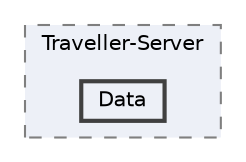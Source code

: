 digraph "E:/Users/venel/Desktop/TravellerV2/traveller/Traveller-Server/Data"
{
 // LATEX_PDF_SIZE
  bgcolor="transparent";
  edge [fontname=Helvetica,fontsize=10,labelfontname=Helvetica,labelfontsize=10];
  node [fontname=Helvetica,fontsize=10,shape=box,height=0.2,width=0.4];
  compound=true
  subgraph clusterdir_ed192440a2dd0f1688028b93feb9c1fd {
    graph [ bgcolor="#edf0f7", pencolor="grey50", label="Traveller-Server", fontname=Helvetica,fontsize=10 style="filled,dashed", URL="dir_ed192440a2dd0f1688028b93feb9c1fd.html",tooltip=""]
  dir_aabc796c28688958e4f29a6e70d3d672 [label="Data", fillcolor="#edf0f7", color="grey25", style="filled,bold", URL="dir_aabc796c28688958e4f29a6e70d3d672.html",tooltip=""];
  }
}
